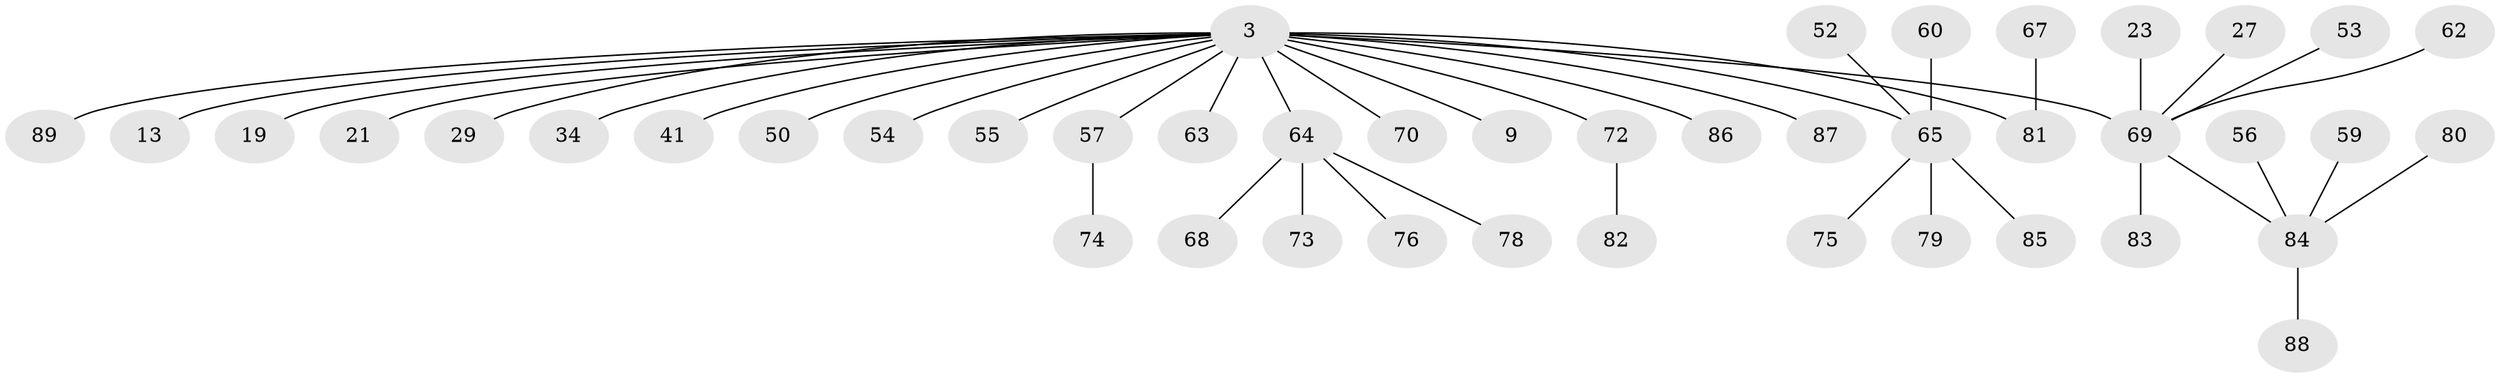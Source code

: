 // original degree distribution, {6: 0.033707865168539325, 24: 0.011235955056179775, 3: 0.0898876404494382, 2: 0.21348314606741572, 1: 0.6067415730337079, 4: 0.02247191011235955, 11: 0.011235955056179775, 5: 0.011235955056179775}
// Generated by graph-tools (version 1.1) at 2025/51/03/04/25 21:51:31]
// undirected, 44 vertices, 43 edges
graph export_dot {
graph [start="1"]
  node [color=gray90,style=filled];
  3;
  9;
  13;
  19;
  21;
  23;
  27;
  29;
  34;
  41;
  50;
  52;
  53;
  54 [super="+30+47"];
  55;
  56;
  57;
  59;
  60;
  62;
  63;
  64 [super="+44+49+58"];
  65 [super="+24+26+32+33+40+42"];
  67;
  68;
  69 [super="+35+61+66"];
  70;
  72 [super="+51"];
  73;
  74;
  75;
  76;
  78;
  79;
  80;
  81 [super="+71"];
  82;
  83;
  84 [super="+12+48+77+37"];
  85;
  86 [super="+39"];
  87;
  88;
  89;
  3 -- 9;
  3 -- 13;
  3 -- 19;
  3 -- 21;
  3 -- 29;
  3 -- 34;
  3 -- 41;
  3 -- 50;
  3 -- 55;
  3 -- 57;
  3 -- 63;
  3 -- 70;
  3 -- 81 [weight=2];
  3 -- 87;
  3 -- 89;
  3 -- 54;
  3 -- 69 [weight=3];
  3 -- 65;
  3 -- 86;
  3 -- 64;
  3 -- 72;
  23 -- 69;
  27 -- 69;
  52 -- 65;
  53 -- 69;
  56 -- 84;
  57 -- 74;
  59 -- 84;
  60 -- 65;
  62 -- 69;
  64 -- 78;
  64 -- 73;
  64 -- 68;
  64 -- 76;
  65 -- 79;
  65 -- 85;
  65 -- 75;
  67 -- 81;
  69 -- 84;
  69 -- 83;
  72 -- 82;
  80 -- 84;
  84 -- 88;
}
